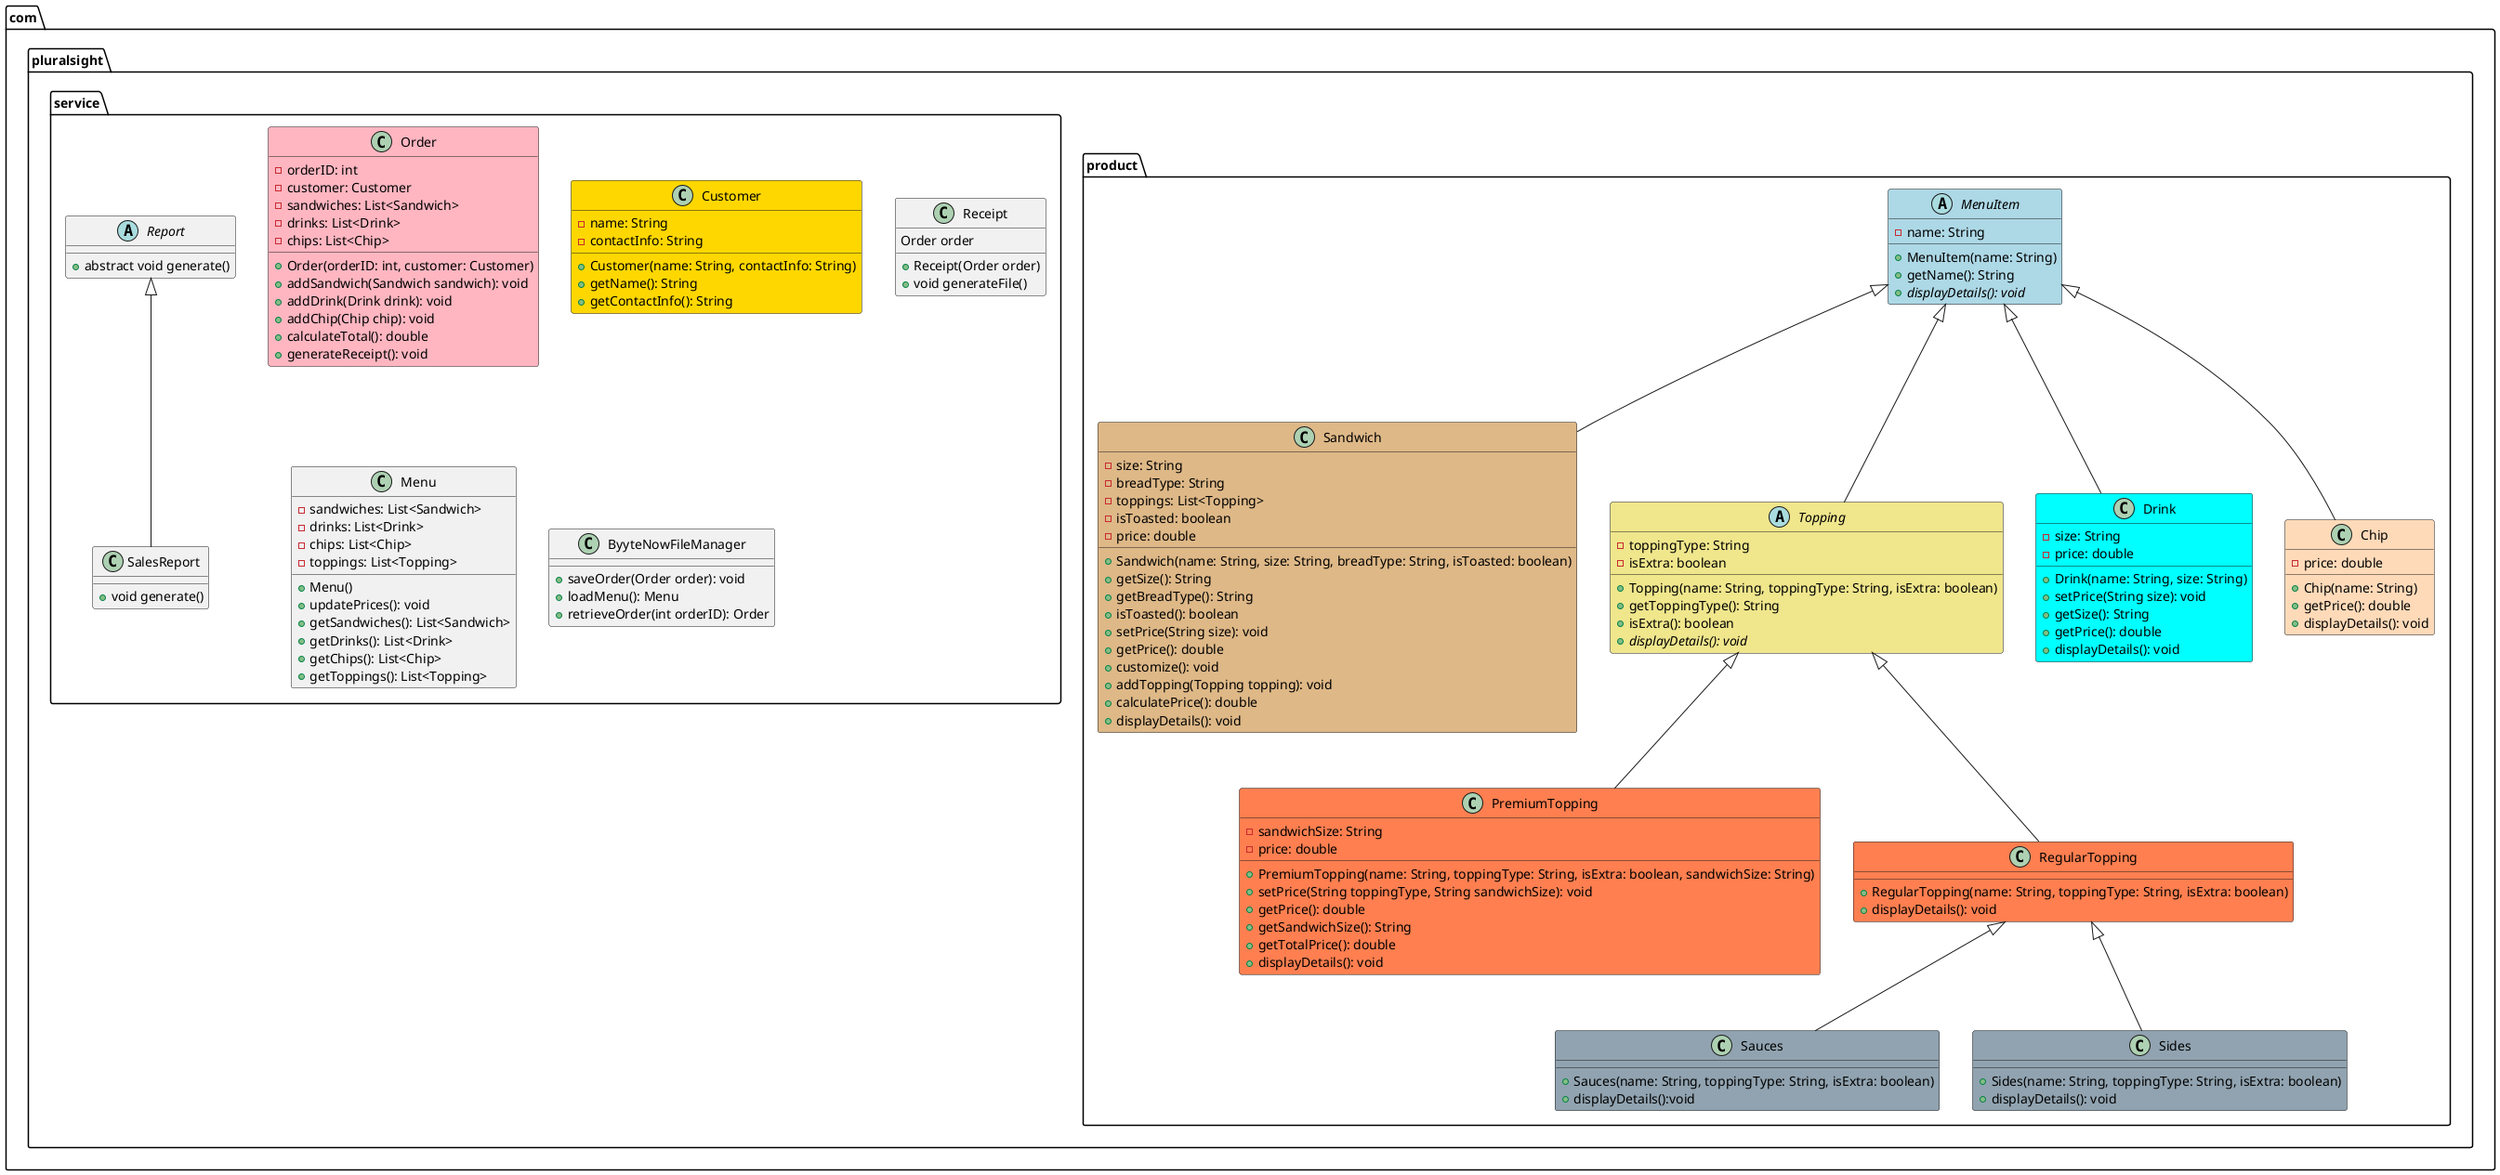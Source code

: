 @startuml
package com.pluralsight{

package com.pluralsight.product{

abstract class MenuItem #lightblue{
-name: String

+MenuItem(name: String)
+getName(): String
+{abstract} displayDetails(): void

}

class Sandwich #DEB887 extends MenuItem{
-size: String
-breadType: String
-toppings: List<Topping>
-isToasted: boolean
-price: double

+Sandwich(name: String, size: String, breadType: String, isToasted: boolean)
+getSize(): String
+getBreadType(): String
+isToasted(): boolean
+setPrice(String size): void
+getPrice(): double
+customize(): void
+addTopping(Topping topping): void
+calculatePrice(): double
+displayDetails(): void
}

abstract class Topping #F0E68C extends MenuItem {
-toppingType: String
-isExtra: boolean
+Topping(name: String, toppingType: String, isExtra: boolean)
+getToppingType(): String
+isExtra(): boolean
+{abstract} displayDetails(): void
}

class Drink #00FFFF extends MenuItem {
-size: String
-price: double

+Drink(name: String, size: String)
+setPrice(String size): void
+getSize(): String
+getPrice(): double
+displayDetails(): void
}

class Chip #FFDAB9 extends MenuItem {
-price: double

+Chip(name: String)
+getPrice(): double
+displayDetails(): void
}


class PremiumTopping #FF7F50 extends Topping {
-sandwichSize: String
-price: double
+PremiumTopping(name: String, toppingType: String, isExtra: boolean, sandwichSize: String)
+setPrice(String toppingType, String sandwichSize): void
+getPrice(): double
+getSandwichSize(): String
+getTotalPrice(): double
+displayDetails(): void
}

class RegularTopping #FF7F50 extends Topping {
+RegularTopping(name: String, toppingType: String, isExtra: boolean)
+displayDetails(): void
}

class Sauces #91A3B0 extends RegularTopping{

+Sauces(name: String, toppingType: String, isExtra: boolean)
+displayDetails():void

}

class Sides #91A3B0 extends RegularTopping{

+Sides(name: String, toppingType: String, isExtra: boolean)
+displayDetails(): void
}


}

package com.pluralsight.service{

class Order #FFB6C1 {
-orderID: int
-customer: Customer
-sandwiches: List<Sandwich>
-drinks: List<Drink>
-chips: List<Chip>

+Order(orderID: int, customer: Customer)
+addSandwich(Sandwich sandwich): void
+addDrink(Drink drink): void
+addChip(Chip chip): void
+calculateTotal(): double
+generateReceipt(): void
}

class Customer #FFD700{
-name: String
-contactInfo: String

+Customer(name: String, contactInfo: String)
+getName(): String
+getContactInfo(): String
}

abstract class Report {
+abstract void generate()
}


class Receipt {
Order order

+Receipt(Order order)
+void generateFile()
}

class SalesReport extends Report {
+void generate()
}

class Menu {
-sandwiches: List<Sandwich>
-drinks: List<Drink>
-chips: List<Chip>
-toppings: List<Topping>

+ Menu()
+updatePrices(): void
+getSandwiches(): List<Sandwich>
+getDrinks(): List<Drink>
+getChips(): List<Chip>
+getToppings(): List<Topping>
}

class ByyteNowFileManager {
+saveOrder(Order order): void
+loadMenu(): Menu
+retrieveOrder(int orderID): Order
}


}

}


@enduml
